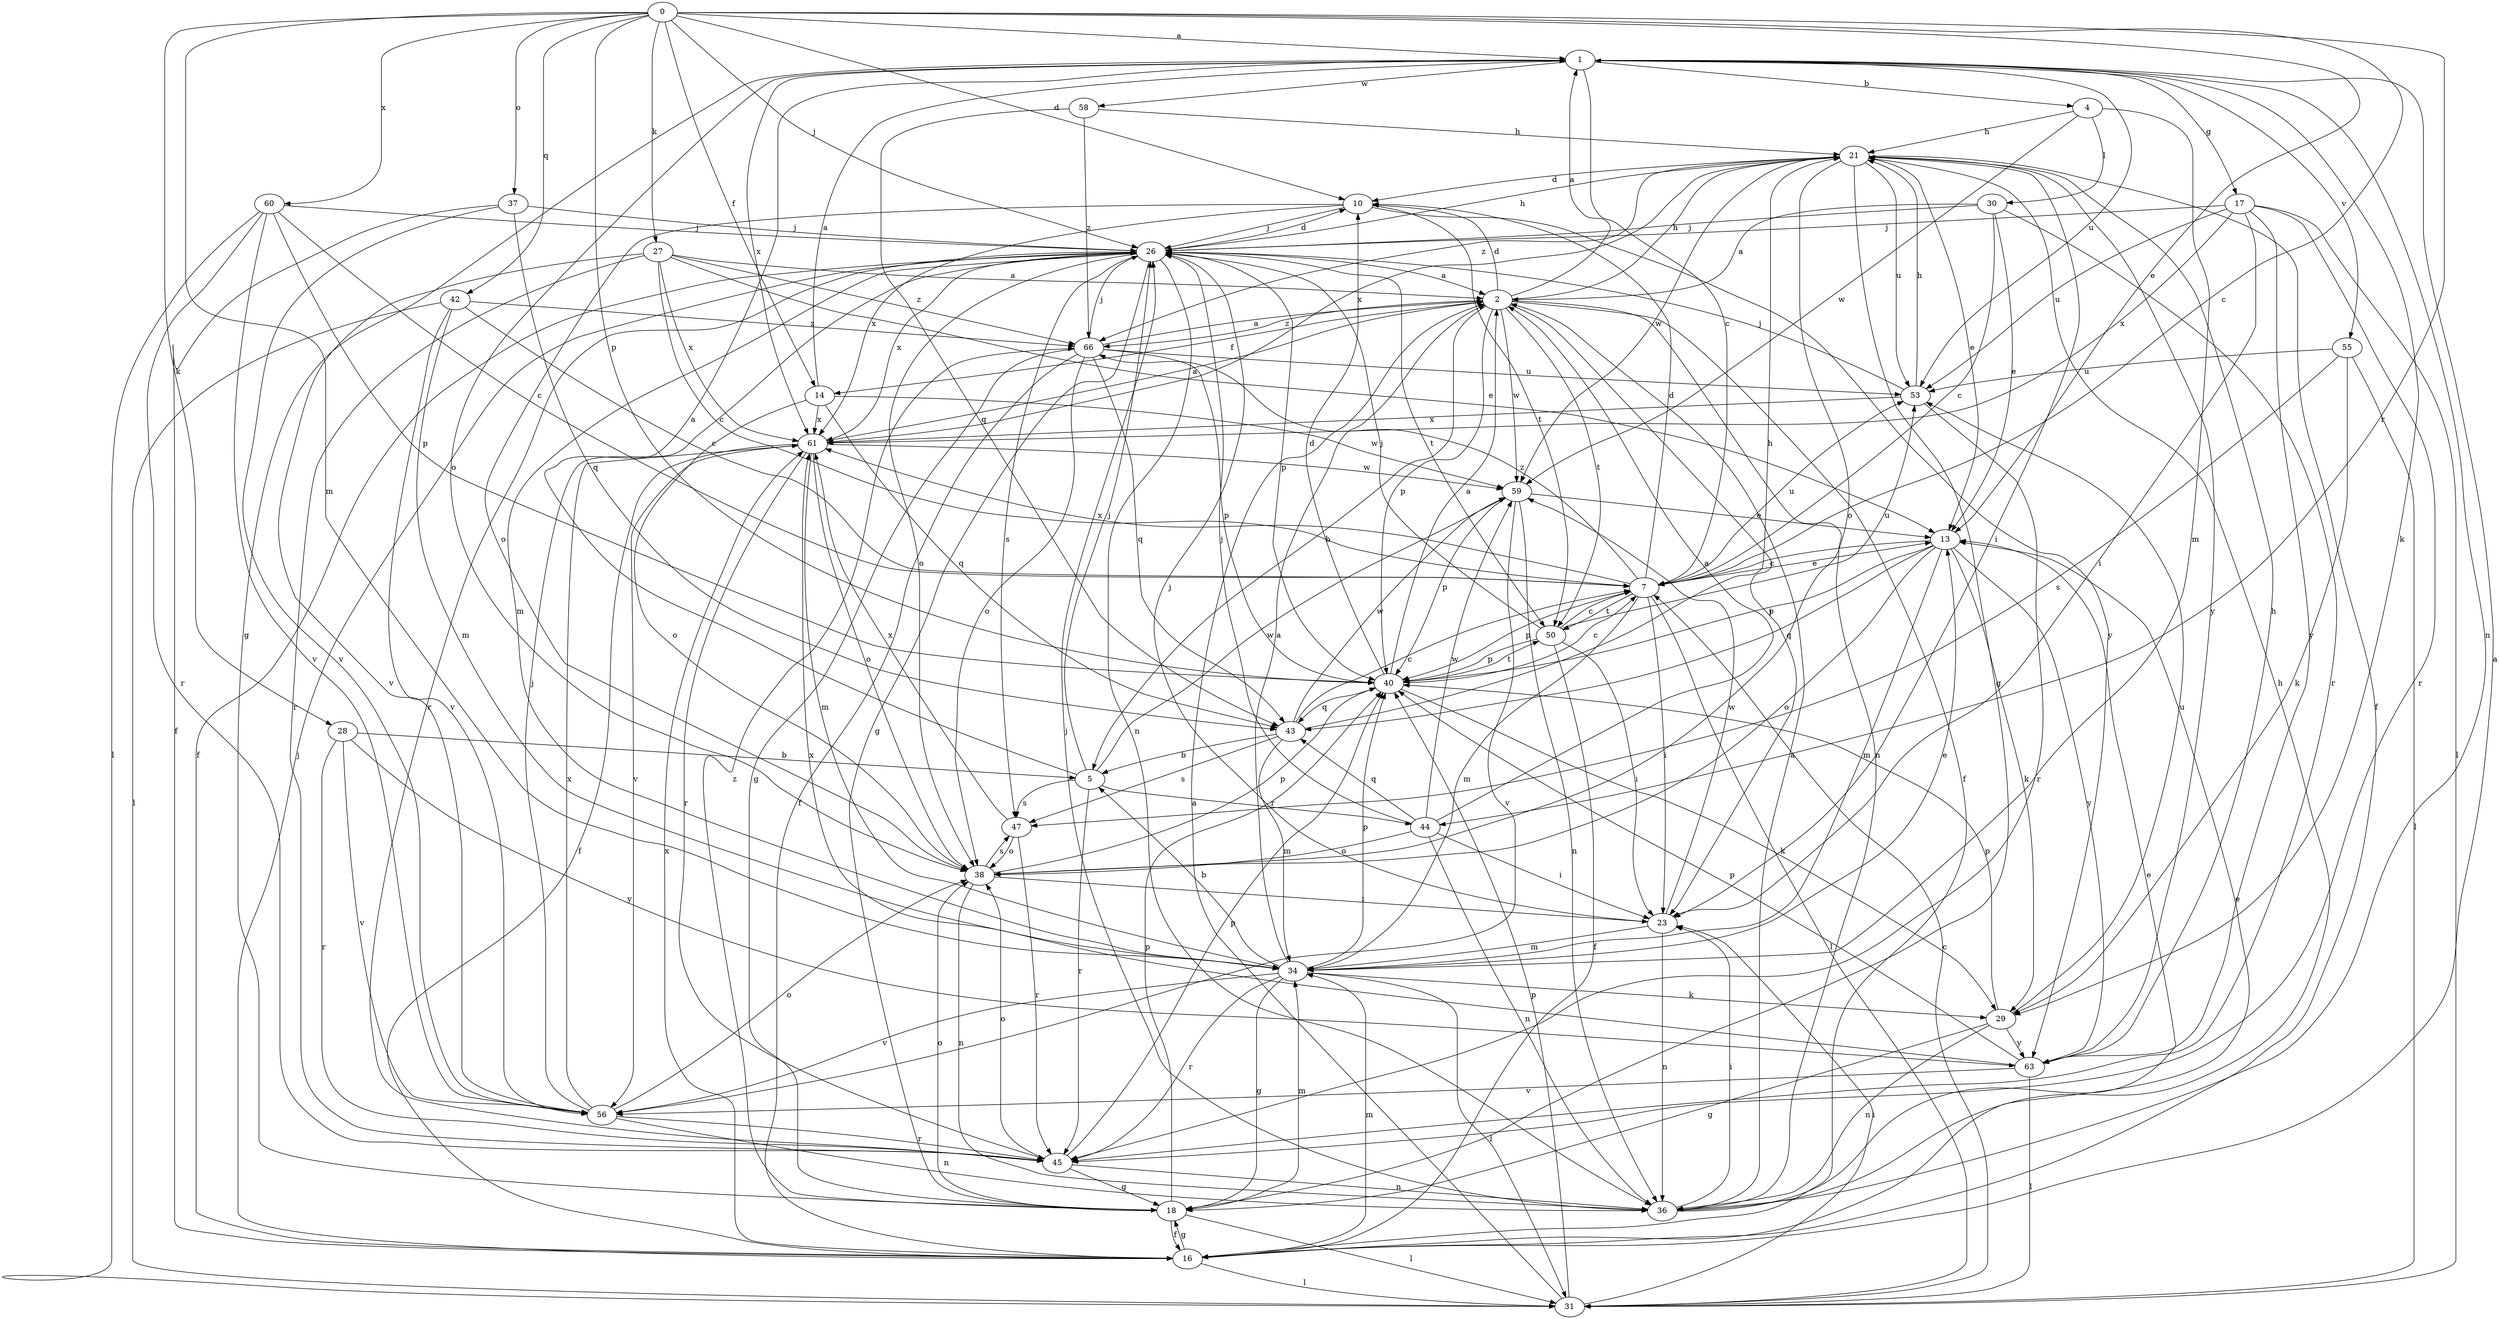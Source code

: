 strict digraph  {
0;
1;
2;
4;
5;
7;
10;
13;
14;
16;
17;
18;
21;
23;
26;
27;
28;
29;
30;
31;
34;
36;
37;
38;
40;
42;
43;
44;
45;
47;
50;
53;
55;
56;
58;
59;
60;
61;
63;
66;
0 -> 1  [label=a];
0 -> 7  [label=c];
0 -> 10  [label=d];
0 -> 13  [label=e];
0 -> 14  [label=f];
0 -> 26  [label=j];
0 -> 27  [label=k];
0 -> 28  [label=k];
0 -> 34  [label=m];
0 -> 37  [label=o];
0 -> 40  [label=p];
0 -> 42  [label=q];
0 -> 44  [label=r];
0 -> 60  [label=x];
1 -> 4  [label=b];
1 -> 7  [label=c];
1 -> 17  [label=g];
1 -> 18  [label=g];
1 -> 29  [label=k];
1 -> 36  [label=n];
1 -> 38  [label=o];
1 -> 53  [label=u];
1 -> 55  [label=v];
1 -> 58  [label=w];
1 -> 61  [label=x];
2 -> 1  [label=a];
2 -> 5  [label=b];
2 -> 10  [label=d];
2 -> 14  [label=f];
2 -> 16  [label=f];
2 -> 21  [label=h];
2 -> 23  [label=i];
2 -> 36  [label=n];
2 -> 40  [label=p];
2 -> 50  [label=t];
2 -> 59  [label=w];
2 -> 66  [label=z];
4 -> 21  [label=h];
4 -> 30  [label=l];
4 -> 34  [label=m];
4 -> 59  [label=w];
5 -> 1  [label=a];
5 -> 26  [label=j];
5 -> 44  [label=r];
5 -> 45  [label=r];
5 -> 47  [label=s];
5 -> 59  [label=w];
7 -> 10  [label=d];
7 -> 13  [label=e];
7 -> 23  [label=i];
7 -> 31  [label=l];
7 -> 34  [label=m];
7 -> 40  [label=p];
7 -> 50  [label=t];
7 -> 53  [label=u];
7 -> 61  [label=x];
7 -> 66  [label=z];
10 -> 26  [label=j];
10 -> 38  [label=o];
10 -> 50  [label=t];
10 -> 61  [label=x];
10 -> 63  [label=y];
13 -> 7  [label=c];
13 -> 29  [label=k];
13 -> 34  [label=m];
13 -> 38  [label=o];
13 -> 40  [label=p];
13 -> 43  [label=q];
13 -> 63  [label=y];
14 -> 1  [label=a];
14 -> 38  [label=o];
14 -> 43  [label=q];
14 -> 59  [label=w];
14 -> 61  [label=x];
16 -> 1  [label=a];
16 -> 13  [label=e];
16 -> 18  [label=g];
16 -> 26  [label=j];
16 -> 31  [label=l];
16 -> 34  [label=m];
16 -> 61  [label=x];
17 -> 23  [label=i];
17 -> 26  [label=j];
17 -> 31  [label=l];
17 -> 45  [label=r];
17 -> 53  [label=u];
17 -> 61  [label=x];
17 -> 63  [label=y];
18 -> 16  [label=f];
18 -> 31  [label=l];
18 -> 34  [label=m];
18 -> 38  [label=o];
18 -> 40  [label=p];
18 -> 66  [label=z];
21 -> 10  [label=d];
21 -> 13  [label=e];
21 -> 16  [label=f];
21 -> 18  [label=g];
21 -> 23  [label=i];
21 -> 38  [label=o];
21 -> 53  [label=u];
21 -> 59  [label=w];
21 -> 61  [label=x];
21 -> 63  [label=y];
21 -> 66  [label=z];
23 -> 26  [label=j];
23 -> 34  [label=m];
23 -> 36  [label=n];
23 -> 59  [label=w];
26 -> 2  [label=a];
26 -> 10  [label=d];
26 -> 16  [label=f];
26 -> 18  [label=g];
26 -> 21  [label=h];
26 -> 34  [label=m];
26 -> 36  [label=n];
26 -> 38  [label=o];
26 -> 40  [label=p];
26 -> 45  [label=r];
26 -> 47  [label=s];
26 -> 50  [label=t];
26 -> 61  [label=x];
27 -> 2  [label=a];
27 -> 7  [label=c];
27 -> 13  [label=e];
27 -> 45  [label=r];
27 -> 56  [label=v];
27 -> 61  [label=x];
27 -> 66  [label=z];
28 -> 5  [label=b];
28 -> 45  [label=r];
28 -> 56  [label=v];
28 -> 63  [label=y];
29 -> 18  [label=g];
29 -> 36  [label=n];
29 -> 40  [label=p];
29 -> 53  [label=u];
29 -> 63  [label=y];
30 -> 2  [label=a];
30 -> 7  [label=c];
30 -> 13  [label=e];
30 -> 26  [label=j];
30 -> 45  [label=r];
31 -> 2  [label=a];
31 -> 7  [label=c];
31 -> 23  [label=i];
31 -> 40  [label=p];
34 -> 2  [label=a];
34 -> 5  [label=b];
34 -> 13  [label=e];
34 -> 18  [label=g];
34 -> 29  [label=k];
34 -> 31  [label=l];
34 -> 40  [label=p];
34 -> 45  [label=r];
34 -> 56  [label=v];
36 -> 2  [label=a];
36 -> 13  [label=e];
36 -> 21  [label=h];
36 -> 23  [label=i];
36 -> 26  [label=j];
37 -> 16  [label=f];
37 -> 26  [label=j];
37 -> 43  [label=q];
37 -> 56  [label=v];
38 -> 23  [label=i];
38 -> 36  [label=n];
38 -> 40  [label=p];
38 -> 47  [label=s];
40 -> 2  [label=a];
40 -> 7  [label=c];
40 -> 10  [label=d];
40 -> 29  [label=k];
40 -> 43  [label=q];
40 -> 50  [label=t];
42 -> 7  [label=c];
42 -> 31  [label=l];
42 -> 34  [label=m];
42 -> 56  [label=v];
42 -> 66  [label=z];
43 -> 5  [label=b];
43 -> 7  [label=c];
43 -> 21  [label=h];
43 -> 34  [label=m];
43 -> 47  [label=s];
43 -> 59  [label=w];
44 -> 2  [label=a];
44 -> 23  [label=i];
44 -> 26  [label=j];
44 -> 36  [label=n];
44 -> 38  [label=o];
44 -> 43  [label=q];
44 -> 59  [label=w];
45 -> 18  [label=g];
45 -> 36  [label=n];
45 -> 38  [label=o];
45 -> 40  [label=p];
47 -> 38  [label=o];
47 -> 45  [label=r];
47 -> 61  [label=x];
50 -> 7  [label=c];
50 -> 16  [label=f];
50 -> 23  [label=i];
50 -> 26  [label=j];
50 -> 40  [label=p];
50 -> 53  [label=u];
53 -> 21  [label=h];
53 -> 26  [label=j];
53 -> 45  [label=r];
53 -> 61  [label=x];
55 -> 29  [label=k];
55 -> 31  [label=l];
55 -> 47  [label=s];
55 -> 53  [label=u];
56 -> 26  [label=j];
56 -> 36  [label=n];
56 -> 38  [label=o];
56 -> 45  [label=r];
56 -> 61  [label=x];
58 -> 21  [label=h];
58 -> 43  [label=q];
58 -> 66  [label=z];
59 -> 13  [label=e];
59 -> 36  [label=n];
59 -> 40  [label=p];
59 -> 56  [label=v];
60 -> 7  [label=c];
60 -> 26  [label=j];
60 -> 31  [label=l];
60 -> 40  [label=p];
60 -> 45  [label=r];
60 -> 56  [label=v];
61 -> 2  [label=a];
61 -> 16  [label=f];
61 -> 34  [label=m];
61 -> 38  [label=o];
61 -> 45  [label=r];
61 -> 56  [label=v];
61 -> 59  [label=w];
63 -> 21  [label=h];
63 -> 31  [label=l];
63 -> 40  [label=p];
63 -> 56  [label=v];
63 -> 61  [label=x];
66 -> 2  [label=a];
66 -> 16  [label=f];
66 -> 18  [label=g];
66 -> 26  [label=j];
66 -> 38  [label=o];
66 -> 40  [label=p];
66 -> 43  [label=q];
66 -> 53  [label=u];
}
